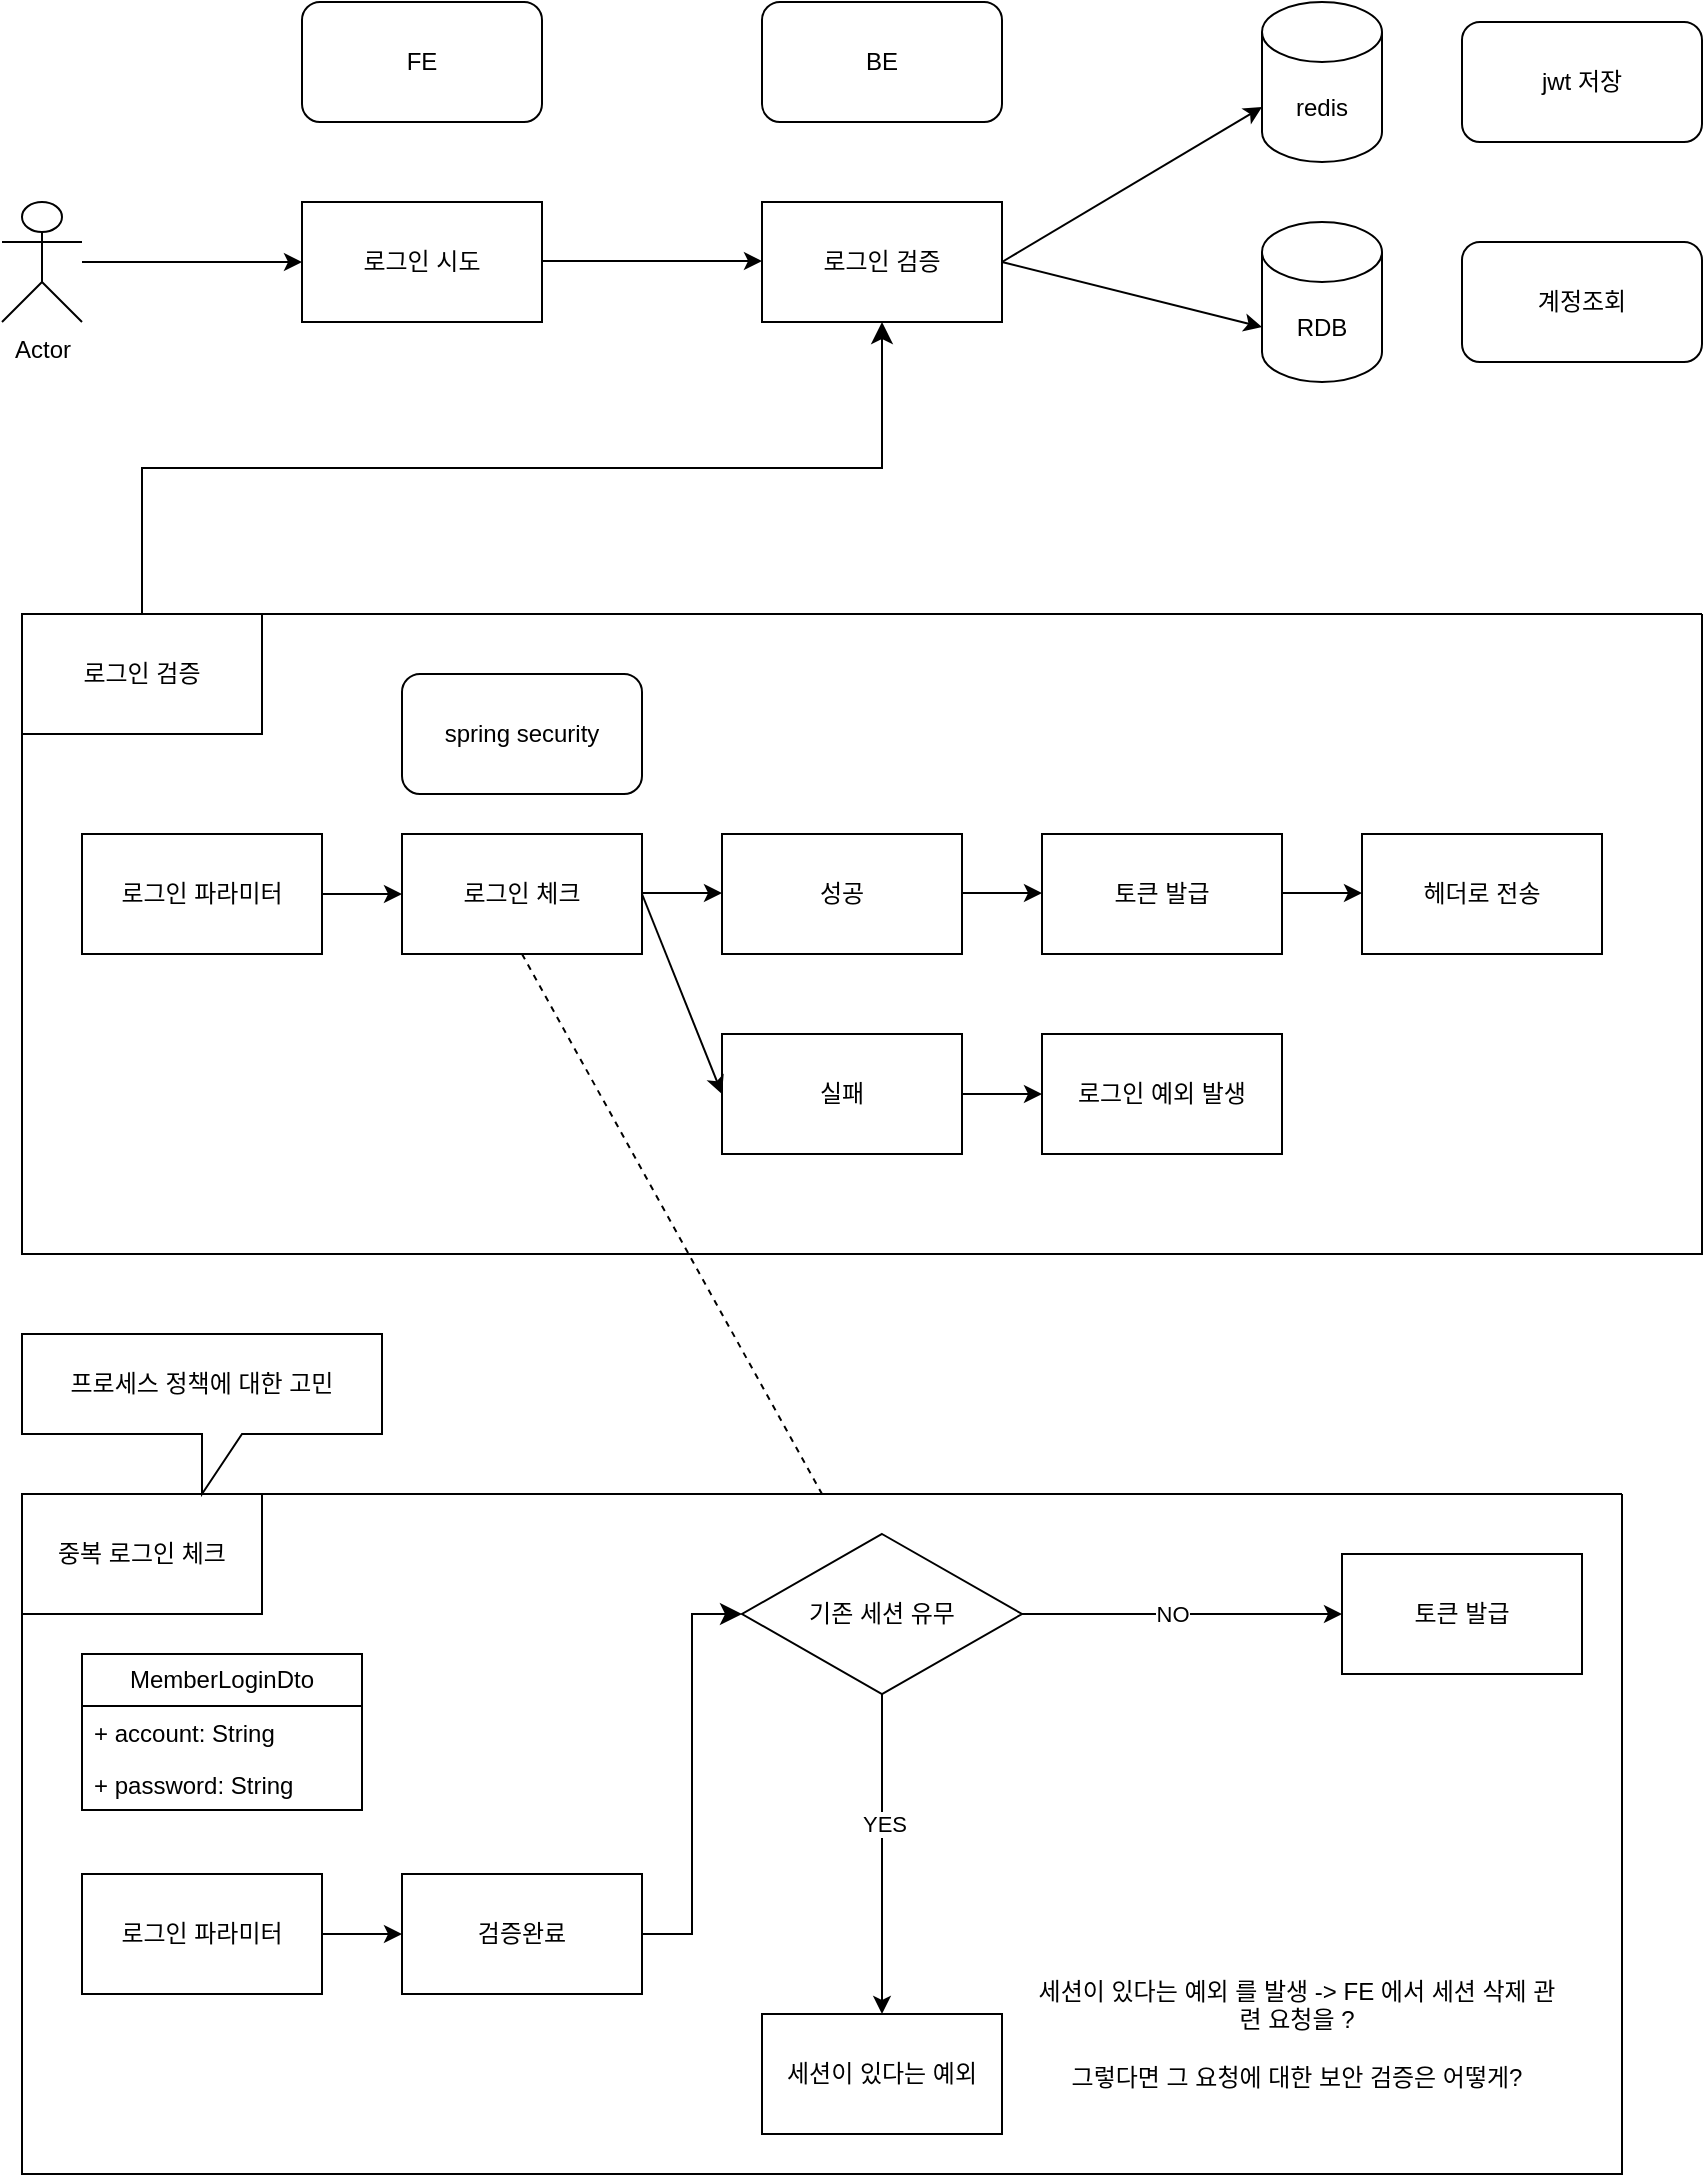 <mxfile version="23.1.1" type="github">
  <diagram id="C5RBs43oDa-KdzZeNtuy" name="Page-1">
    <mxGraphModel dx="1386" dy="913" grid="1" gridSize="10" guides="1" tooltips="1" connect="1" arrows="1" fold="1" page="1" pageScale="1" pageWidth="1169" pageHeight="827" math="0" shadow="0">
      <root>
        <mxCell id="WIyWlLk6GJQsqaUBKTNV-0" />
        <mxCell id="WIyWlLk6GJQsqaUBKTNV-1" parent="WIyWlLk6GJQsqaUBKTNV-0" />
        <mxCell id="8GiJINHcV0jm0DNlGFCi-0" value="Actor" style="shape=umlActor;verticalLabelPosition=bottom;verticalAlign=top;html=1;outlineConnect=0;" parent="WIyWlLk6GJQsqaUBKTNV-1" vertex="1">
          <mxGeometry x="40" y="164" width="40" height="60" as="geometry" />
        </mxCell>
        <mxCell id="8GiJINHcV0jm0DNlGFCi-1" value="로그인 시도" style="rounded=0;whiteSpace=wrap;html=1;" parent="WIyWlLk6GJQsqaUBKTNV-1" vertex="1">
          <mxGeometry x="190" y="164" width="120" height="60" as="geometry" />
        </mxCell>
        <mxCell id="8GiJINHcV0jm0DNlGFCi-2" value="로그인 검증" style="rounded=0;whiteSpace=wrap;html=1;" parent="WIyWlLk6GJQsqaUBKTNV-1" vertex="1">
          <mxGeometry x="420" y="164" width="120" height="60" as="geometry" />
        </mxCell>
        <mxCell id="8GiJINHcV0jm0DNlGFCi-6" value="FE" style="rounded=1;whiteSpace=wrap;html=1;" parent="WIyWlLk6GJQsqaUBKTNV-1" vertex="1">
          <mxGeometry x="190" y="64" width="120" height="60" as="geometry" />
        </mxCell>
        <mxCell id="8GiJINHcV0jm0DNlGFCi-7" value="BE" style="rounded=1;whiteSpace=wrap;html=1;" parent="WIyWlLk6GJQsqaUBKTNV-1" vertex="1">
          <mxGeometry x="420" y="64" width="120" height="60" as="geometry" />
        </mxCell>
        <mxCell id="8GiJINHcV0jm0DNlGFCi-8" value="redis" style="shape=cylinder3;whiteSpace=wrap;html=1;boundedLbl=1;backgroundOutline=1;size=15;" parent="WIyWlLk6GJQsqaUBKTNV-1" vertex="1">
          <mxGeometry x="670" y="64" width="60" height="80" as="geometry" />
        </mxCell>
        <mxCell id="8GiJINHcV0jm0DNlGFCi-9" value="RDB" style="shape=cylinder3;whiteSpace=wrap;html=1;boundedLbl=1;backgroundOutline=1;size=15;" parent="WIyWlLk6GJQsqaUBKTNV-1" vertex="1">
          <mxGeometry x="670" y="174" width="60" height="80" as="geometry" />
        </mxCell>
        <mxCell id="8GiJINHcV0jm0DNlGFCi-12" value="" style="endArrow=classic;html=1;rounded=0;entryX=0;entryY=0.5;entryDx=0;entryDy=0;" parent="WIyWlLk6GJQsqaUBKTNV-1" source="8GiJINHcV0jm0DNlGFCi-0" target="8GiJINHcV0jm0DNlGFCi-1" edge="1">
          <mxGeometry width="50" height="50" relative="1" as="geometry">
            <mxPoint x="530" y="334" as="sourcePoint" />
            <mxPoint x="580" y="284" as="targetPoint" />
          </mxGeometry>
        </mxCell>
        <mxCell id="8GiJINHcV0jm0DNlGFCi-13" value="" style="endArrow=classic;html=1;rounded=0;entryX=0;entryY=0.5;entryDx=0;entryDy=0;" parent="WIyWlLk6GJQsqaUBKTNV-1" edge="1">
          <mxGeometry width="50" height="50" relative="1" as="geometry">
            <mxPoint x="310" y="193.5" as="sourcePoint" />
            <mxPoint x="420" y="193.5" as="targetPoint" />
            <Array as="points">
              <mxPoint x="360" y="193.5" />
            </Array>
          </mxGeometry>
        </mxCell>
        <mxCell id="8GiJINHcV0jm0DNlGFCi-18" value="" style="endArrow=classic;html=1;rounded=0;exitX=1;exitY=0.5;exitDx=0;exitDy=0;entryX=0;entryY=0;entryDx=0;entryDy=52.5;entryPerimeter=0;" parent="WIyWlLk6GJQsqaUBKTNV-1" source="8GiJINHcV0jm0DNlGFCi-2" target="8GiJINHcV0jm0DNlGFCi-9" edge="1">
          <mxGeometry width="50" height="50" relative="1" as="geometry">
            <mxPoint x="530" y="350" as="sourcePoint" />
            <mxPoint x="580" y="300" as="targetPoint" />
          </mxGeometry>
        </mxCell>
        <mxCell id="8GiJINHcV0jm0DNlGFCi-19" value="" style="endArrow=classic;html=1;rounded=0;entryX=0;entryY=0;entryDx=0;entryDy=52.5;entryPerimeter=0;exitX=1;exitY=0.5;exitDx=0;exitDy=0;" parent="WIyWlLk6GJQsqaUBKTNV-1" source="8GiJINHcV0jm0DNlGFCi-2" target="8GiJINHcV0jm0DNlGFCi-8" edge="1">
          <mxGeometry width="50" height="50" relative="1" as="geometry">
            <mxPoint x="540" y="100" as="sourcePoint" />
            <mxPoint x="590" y="50" as="targetPoint" />
          </mxGeometry>
        </mxCell>
        <mxCell id="8GiJINHcV0jm0DNlGFCi-20" value="jwt 저장" style="rounded=1;whiteSpace=wrap;html=1;" parent="WIyWlLk6GJQsqaUBKTNV-1" vertex="1">
          <mxGeometry x="770" y="74" width="120" height="60" as="geometry" />
        </mxCell>
        <mxCell id="8GiJINHcV0jm0DNlGFCi-21" value="계정조회" style="rounded=1;whiteSpace=wrap;html=1;" parent="WIyWlLk6GJQsqaUBKTNV-1" vertex="1">
          <mxGeometry x="770" y="184" width="120" height="60" as="geometry" />
        </mxCell>
        <mxCell id="8GiJINHcV0jm0DNlGFCi-22" value="" style="edgeStyle=elbowEdgeStyle;elbow=vertical;endArrow=classic;html=1;curved=0;rounded=0;endSize=8;startSize=8;exitX=0.5;exitY=0;exitDx=0;exitDy=0;" parent="WIyWlLk6GJQsqaUBKTNV-1" edge="1" source="mw6NqvUpDxh2f4Y7yOHA-0">
          <mxGeometry width="50" height="50" relative="1" as="geometry">
            <mxPoint x="50" y="390" as="sourcePoint" />
            <mxPoint x="480" y="224" as="targetPoint" />
          </mxGeometry>
        </mxCell>
        <mxCell id="8GiJINHcV0jm0DNlGFCi-23" value="로그인 파라미터" style="rounded=0;whiteSpace=wrap;html=1;" parent="WIyWlLk6GJQsqaUBKTNV-1" vertex="1">
          <mxGeometry x="80" y="480" width="120" height="60" as="geometry" />
        </mxCell>
        <mxCell id="8GiJINHcV0jm0DNlGFCi-24" value="로그인 체크" style="rounded=0;whiteSpace=wrap;html=1;" parent="WIyWlLk6GJQsqaUBKTNV-1" vertex="1">
          <mxGeometry x="240" y="480" width="120" height="60" as="geometry" />
        </mxCell>
        <mxCell id="8GiJINHcV0jm0DNlGFCi-25" value="spring security" style="rounded=1;whiteSpace=wrap;html=1;" parent="WIyWlLk6GJQsqaUBKTNV-1" vertex="1">
          <mxGeometry x="240" y="400" width="120" height="60" as="geometry" />
        </mxCell>
        <mxCell id="8GiJINHcV0jm0DNlGFCi-26" value="성공" style="rounded=0;whiteSpace=wrap;html=1;" parent="WIyWlLk6GJQsqaUBKTNV-1" vertex="1">
          <mxGeometry x="400" y="480" width="120" height="60" as="geometry" />
        </mxCell>
        <mxCell id="8GiJINHcV0jm0DNlGFCi-27" value="실패" style="rounded=0;whiteSpace=wrap;html=1;" parent="WIyWlLk6GJQsqaUBKTNV-1" vertex="1">
          <mxGeometry x="400" y="580" width="120" height="60" as="geometry" />
        </mxCell>
        <mxCell id="8GiJINHcV0jm0DNlGFCi-28" value="" style="endArrow=classic;html=1;rounded=0;entryX=0;entryY=0.5;entryDx=0;entryDy=0;" parent="WIyWlLk6GJQsqaUBKTNV-1" target="8GiJINHcV0jm0DNlGFCi-24" edge="1">
          <mxGeometry width="50" height="50" relative="1" as="geometry">
            <mxPoint x="200" y="510" as="sourcePoint" />
            <mxPoint x="250" y="460" as="targetPoint" />
          </mxGeometry>
        </mxCell>
        <mxCell id="8GiJINHcV0jm0DNlGFCi-29" value="" style="endArrow=classic;html=1;rounded=0;" parent="WIyWlLk6GJQsqaUBKTNV-1" edge="1">
          <mxGeometry width="50" height="50" relative="1" as="geometry">
            <mxPoint x="360" y="509.5" as="sourcePoint" />
            <mxPoint x="400" y="509.5" as="targetPoint" />
          </mxGeometry>
        </mxCell>
        <mxCell id="8GiJINHcV0jm0DNlGFCi-30" value="" style="endArrow=classic;html=1;rounded=0;exitX=1;exitY=0.5;exitDx=0;exitDy=0;entryX=0;entryY=0.5;entryDx=0;entryDy=0;" parent="WIyWlLk6GJQsqaUBKTNV-1" source="8GiJINHcV0jm0DNlGFCi-24" target="8GiJINHcV0jm0DNlGFCi-27" edge="1">
          <mxGeometry width="50" height="50" relative="1" as="geometry">
            <mxPoint x="530" y="660" as="sourcePoint" />
            <mxPoint x="580" y="610" as="targetPoint" />
          </mxGeometry>
        </mxCell>
        <mxCell id="8GiJINHcV0jm0DNlGFCi-31" value="토큰 발급" style="rounded=0;whiteSpace=wrap;html=1;" parent="WIyWlLk6GJQsqaUBKTNV-1" vertex="1">
          <mxGeometry x="560" y="480" width="120" height="60" as="geometry" />
        </mxCell>
        <mxCell id="8GiJINHcV0jm0DNlGFCi-32" value="" style="endArrow=classic;html=1;rounded=0;" parent="WIyWlLk6GJQsqaUBKTNV-1" edge="1">
          <mxGeometry width="50" height="50" relative="1" as="geometry">
            <mxPoint x="520" y="509.5" as="sourcePoint" />
            <mxPoint x="560" y="509.5" as="targetPoint" />
          </mxGeometry>
        </mxCell>
        <mxCell id="8GiJINHcV0jm0DNlGFCi-33" value="로그인 예외 발생" style="rounded=0;whiteSpace=wrap;html=1;" parent="WIyWlLk6GJQsqaUBKTNV-1" vertex="1">
          <mxGeometry x="560" y="580" width="120" height="60" as="geometry" />
        </mxCell>
        <mxCell id="8GiJINHcV0jm0DNlGFCi-34" value="" style="endArrow=classic;html=1;rounded=0;exitX=1;exitY=0.5;exitDx=0;exitDy=0;" parent="WIyWlLk6GJQsqaUBKTNV-1" source="8GiJINHcV0jm0DNlGFCi-27" edge="1">
          <mxGeometry width="50" height="50" relative="1" as="geometry">
            <mxPoint x="530" y="660" as="sourcePoint" />
            <mxPoint x="560" y="610" as="targetPoint" />
          </mxGeometry>
        </mxCell>
        <mxCell id="8GiJINHcV0jm0DNlGFCi-35" value="헤더로 전송" style="rounded=0;whiteSpace=wrap;html=1;" parent="WIyWlLk6GJQsqaUBKTNV-1" vertex="1">
          <mxGeometry x="720" y="480" width="120" height="60" as="geometry" />
        </mxCell>
        <mxCell id="8GiJINHcV0jm0DNlGFCi-36" value="" style="endArrow=classic;html=1;rounded=0;" parent="WIyWlLk6GJQsqaUBKTNV-1" edge="1">
          <mxGeometry width="50" height="50" relative="1" as="geometry">
            <mxPoint x="680" y="509.5" as="sourcePoint" />
            <mxPoint x="720" y="509.5" as="targetPoint" />
          </mxGeometry>
        </mxCell>
        <mxCell id="mw6NqvUpDxh2f4Y7yOHA-2" value="" style="swimlane;startSize=0;" vertex="1" parent="WIyWlLk6GJQsqaUBKTNV-1">
          <mxGeometry x="50" y="370" width="840" height="320" as="geometry" />
        </mxCell>
        <mxCell id="mw6NqvUpDxh2f4Y7yOHA-0" value="로그인 검증" style="rounded=0;whiteSpace=wrap;html=1;" vertex="1" parent="mw6NqvUpDxh2f4Y7yOHA-2">
          <mxGeometry width="120" height="60" as="geometry" />
        </mxCell>
        <mxCell id="mw6NqvUpDxh2f4Y7yOHA-4" value="중복 로그인 체크" style="rounded=0;whiteSpace=wrap;html=1;" vertex="1" parent="WIyWlLk6GJQsqaUBKTNV-1">
          <mxGeometry x="50" y="810" width="120" height="60" as="geometry" />
        </mxCell>
        <mxCell id="mw6NqvUpDxh2f4Y7yOHA-5" value="" style="swimlane;startSize=0;" vertex="1" parent="WIyWlLk6GJQsqaUBKTNV-1">
          <mxGeometry x="50" y="810" width="800" height="340" as="geometry" />
        </mxCell>
        <mxCell id="mw6NqvUpDxh2f4Y7yOHA-13" value="MemberLoginDto" style="swimlane;fontStyle=0;childLayout=stackLayout;horizontal=1;startSize=26;fillColor=none;horizontalStack=0;resizeParent=1;resizeParentMax=0;resizeLast=0;collapsible=1;marginBottom=0;whiteSpace=wrap;html=1;" vertex="1" parent="mw6NqvUpDxh2f4Y7yOHA-5">
          <mxGeometry x="30" y="80" width="140" height="78" as="geometry" />
        </mxCell>
        <mxCell id="mw6NqvUpDxh2f4Y7yOHA-14" value="+ account: String&lt;br&gt;&lt;br&gt;" style="text;strokeColor=none;fillColor=none;align=left;verticalAlign=top;spacingLeft=4;spacingRight=4;overflow=hidden;rotatable=0;points=[[0,0.5],[1,0.5]];portConstraint=eastwest;whiteSpace=wrap;html=1;" vertex="1" parent="mw6NqvUpDxh2f4Y7yOHA-13">
          <mxGeometry y="26" width="140" height="26" as="geometry" />
        </mxCell>
        <mxCell id="mw6NqvUpDxh2f4Y7yOHA-16" value="+ password: String&lt;br&gt;" style="text;strokeColor=none;fillColor=none;align=left;verticalAlign=top;spacingLeft=4;spacingRight=4;overflow=hidden;rotatable=0;points=[[0,0.5],[1,0.5]];portConstraint=eastwest;whiteSpace=wrap;html=1;" vertex="1" parent="mw6NqvUpDxh2f4Y7yOHA-13">
          <mxGeometry y="52" width="140" height="26" as="geometry" />
        </mxCell>
        <mxCell id="mw6NqvUpDxh2f4Y7yOHA-17" value="로그인 파라미터" style="rounded=0;whiteSpace=wrap;html=1;" vertex="1" parent="mw6NqvUpDxh2f4Y7yOHA-5">
          <mxGeometry x="30" y="190" width="120" height="60" as="geometry" />
        </mxCell>
        <mxCell id="mw6NqvUpDxh2f4Y7yOHA-18" value="검증완료" style="rounded=0;whiteSpace=wrap;html=1;" vertex="1" parent="mw6NqvUpDxh2f4Y7yOHA-5">
          <mxGeometry x="190" y="190" width="120" height="60" as="geometry" />
        </mxCell>
        <mxCell id="mw6NqvUpDxh2f4Y7yOHA-20" value="기존 세션 유무" style="rhombus;whiteSpace=wrap;html=1;" vertex="1" parent="mw6NqvUpDxh2f4Y7yOHA-5">
          <mxGeometry x="360" y="20" width="140" height="80" as="geometry" />
        </mxCell>
        <mxCell id="mw6NqvUpDxh2f4Y7yOHA-21" value="" style="endArrow=classic;html=1;rounded=0;entryX=0;entryY=0.5;entryDx=0;entryDy=0;" edge="1" parent="mw6NqvUpDxh2f4Y7yOHA-5" target="mw6NqvUpDxh2f4Y7yOHA-18">
          <mxGeometry width="50" height="50" relative="1" as="geometry">
            <mxPoint x="150" y="220" as="sourcePoint" />
            <mxPoint x="200" y="170" as="targetPoint" />
          </mxGeometry>
        </mxCell>
        <mxCell id="mw6NqvUpDxh2f4Y7yOHA-23" value="" style="edgeStyle=elbowEdgeStyle;elbow=horizontal;endArrow=classic;html=1;curved=0;rounded=0;endSize=8;startSize=8;exitX=1;exitY=0.5;exitDx=0;exitDy=0;" edge="1" parent="mw6NqvUpDxh2f4Y7yOHA-5" source="mw6NqvUpDxh2f4Y7yOHA-18">
          <mxGeometry width="50" height="50" relative="1" as="geometry">
            <mxPoint x="310" y="110" as="sourcePoint" />
            <mxPoint x="360" y="60" as="targetPoint" />
          </mxGeometry>
        </mxCell>
        <mxCell id="mw6NqvUpDxh2f4Y7yOHA-26" value="세션이 있다는 예외" style="rounded=0;whiteSpace=wrap;html=1;" vertex="1" parent="mw6NqvUpDxh2f4Y7yOHA-5">
          <mxGeometry x="370" y="260" width="120" height="60" as="geometry" />
        </mxCell>
        <mxCell id="mw6NqvUpDxh2f4Y7yOHA-27" value="토큰 발급" style="rounded=0;whiteSpace=wrap;html=1;" vertex="1" parent="mw6NqvUpDxh2f4Y7yOHA-5">
          <mxGeometry x="660" y="30" width="120" height="60" as="geometry" />
        </mxCell>
        <mxCell id="mw6NqvUpDxh2f4Y7yOHA-28" value="" style="endArrow=classic;html=1;rounded=0;entryX=0.5;entryY=0;entryDx=0;entryDy=0;" edge="1" parent="mw6NqvUpDxh2f4Y7yOHA-5" source="mw6NqvUpDxh2f4Y7yOHA-20" target="mw6NqvUpDxh2f4Y7yOHA-26">
          <mxGeometry width="50" height="50" relative="1" as="geometry">
            <mxPoint x="320" y="320" as="sourcePoint" />
            <mxPoint x="370" y="270" as="targetPoint" />
          </mxGeometry>
        </mxCell>
        <mxCell id="mw6NqvUpDxh2f4Y7yOHA-29" value="YES" style="edgeLabel;html=1;align=center;verticalAlign=middle;resizable=0;points=[];" vertex="1" connectable="0" parent="mw6NqvUpDxh2f4Y7yOHA-28">
          <mxGeometry x="-0.19" y="1" relative="1" as="geometry">
            <mxPoint as="offset" />
          </mxGeometry>
        </mxCell>
        <mxCell id="mw6NqvUpDxh2f4Y7yOHA-30" value="" style="endArrow=classic;html=1;rounded=0;exitX=1;exitY=0.5;exitDx=0;exitDy=0;entryX=0;entryY=0.5;entryDx=0;entryDy=0;" edge="1" parent="mw6NqvUpDxh2f4Y7yOHA-5" source="mw6NqvUpDxh2f4Y7yOHA-20" target="mw6NqvUpDxh2f4Y7yOHA-27">
          <mxGeometry width="50" height="50" relative="1" as="geometry">
            <mxPoint x="320" y="320" as="sourcePoint" />
            <mxPoint x="370" y="270" as="targetPoint" />
          </mxGeometry>
        </mxCell>
        <mxCell id="mw6NqvUpDxh2f4Y7yOHA-31" value="NO" style="edgeLabel;html=1;align=center;verticalAlign=middle;resizable=0;points=[];" vertex="1" connectable="0" parent="mw6NqvUpDxh2f4Y7yOHA-30">
          <mxGeometry x="-0.06" relative="1" as="geometry">
            <mxPoint as="offset" />
          </mxGeometry>
        </mxCell>
        <mxCell id="mw6NqvUpDxh2f4Y7yOHA-35" value="세션이 있다는 예외 를 발생 -&amp;gt; FE 에서 세션 삭제 관련 요청을 ?&lt;br&gt;&lt;br&gt;그렇다면 그 요청에 대한 보안 검증은 어떻게?" style="text;html=1;strokeColor=none;fillColor=none;align=center;verticalAlign=middle;whiteSpace=wrap;rounded=0;" vertex="1" parent="mw6NqvUpDxh2f4Y7yOHA-5">
          <mxGeometry x="505" y="230" width="265" height="80" as="geometry" />
        </mxCell>
        <mxCell id="mw6NqvUpDxh2f4Y7yOHA-7" value="프로세스 정책에 대한 고민" style="shape=callout;whiteSpace=wrap;html=1;perimeter=calloutPerimeter;" vertex="1" parent="WIyWlLk6GJQsqaUBKTNV-1">
          <mxGeometry x="50" y="730" width="180" height="80" as="geometry" />
        </mxCell>
        <mxCell id="mw6NqvUpDxh2f4Y7yOHA-11" value="" style="endArrow=none;dashed=1;html=1;rounded=0;exitX=0.5;exitY=1;exitDx=0;exitDy=0;entryX=0.5;entryY=0;entryDx=0;entryDy=0;" edge="1" parent="WIyWlLk6GJQsqaUBKTNV-1" source="8GiJINHcV0jm0DNlGFCi-24" target="mw6NqvUpDxh2f4Y7yOHA-5">
          <mxGeometry width="50" height="50" relative="1" as="geometry">
            <mxPoint x="390" y="760" as="sourcePoint" />
            <mxPoint x="440" y="710" as="targetPoint" />
          </mxGeometry>
        </mxCell>
      </root>
    </mxGraphModel>
  </diagram>
</mxfile>
